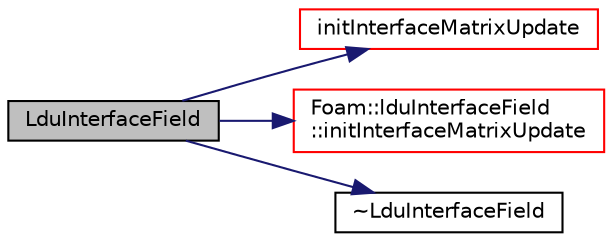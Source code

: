 digraph "LduInterfaceField"
{
  bgcolor="transparent";
  edge [fontname="Helvetica",fontsize="10",labelfontname="Helvetica",labelfontsize="10"];
  node [fontname="Helvetica",fontsize="10",shape=record];
  rankdir="LR";
  Node1 [label="LduInterfaceField",height=0.2,width=0.4,color="black", fillcolor="grey75", style="filled", fontcolor="black"];
  Node1 -> Node2 [color="midnightblue",fontsize="10",style="solid",fontname="Helvetica"];
  Node2 [label="initInterfaceMatrixUpdate",height=0.2,width=0.4,color="red",URL="$a01309.html#aa981d04cb6e9cfa5ebf24ff8136b1311",tooltip="Initialise neighbour matrix update. "];
  Node1 -> Node3 [color="midnightblue",fontsize="10",style="solid",fontname="Helvetica"];
  Node3 [label="Foam::lduInterfaceField\l::initInterfaceMatrixUpdate",height=0.2,width=0.4,color="red",URL="$a01308.html#a2091f32d991309d10db93ca13a76b9bd",tooltip="Initialise neighbour matrix update. "];
  Node1 -> Node4 [color="midnightblue",fontsize="10",style="solid",fontname="Helvetica"];
  Node4 [label="~LduInterfaceField",height=0.2,width=0.4,color="black",URL="$a01309.html#aee4f33359ca5cc796adf476a27a4b642",tooltip="Destructor. "];
}
